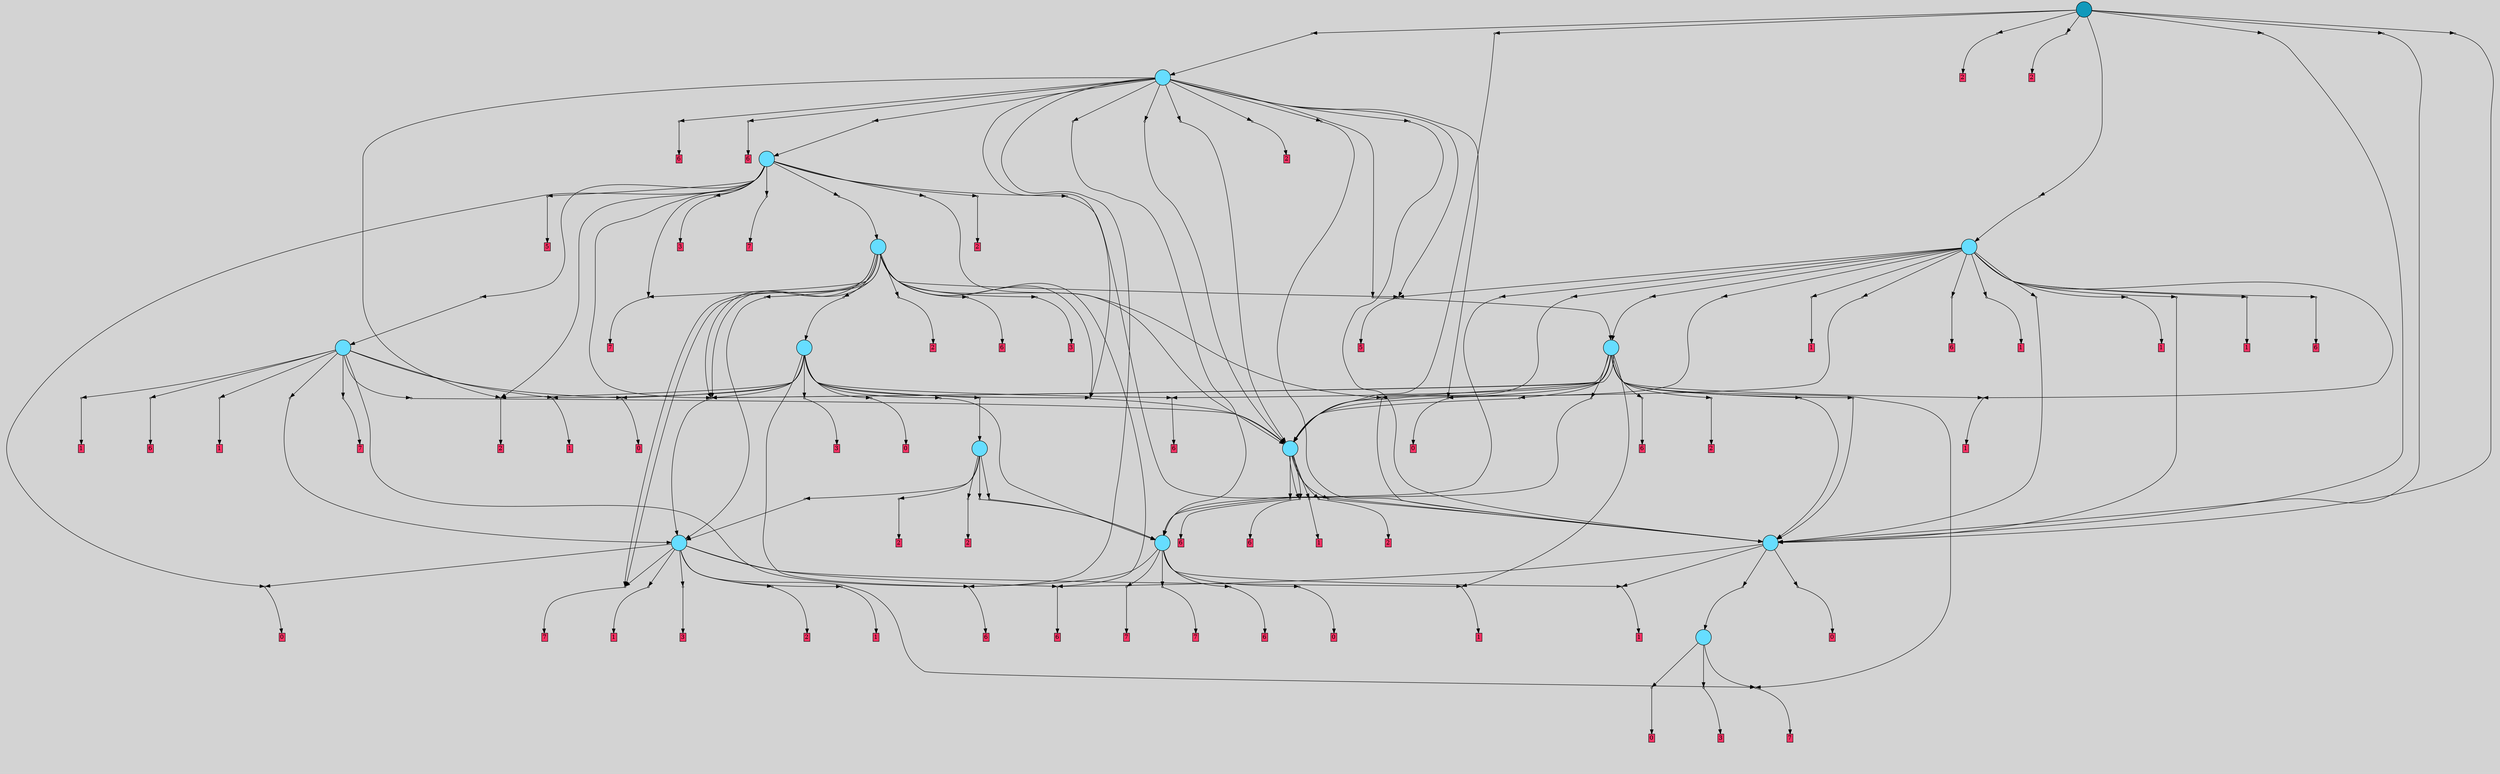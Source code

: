 // File exported with GEGELATI v1.3.1
// On the 2024-07-08 16:01:06
// With the MARL::MarlTPGGraphDotExporter
digraph{
	graph[pad = "0.212, 0.055" bgcolor = lightgray]
	node[shape=circle style = filled label = ""]
		T25 [fillcolor="#66ddff"]
		T29 [fillcolor="#66ddff"]
		T40 [fillcolor="#66ddff"]
		T70 [fillcolor="#66ddff"]
		T76 [fillcolor="#66ddff"]
		T113 [fillcolor="#66ddff"]
		T125 [fillcolor="#66ddff"]
		T153 [fillcolor="#66ddff"]
		T189 [fillcolor="#66ddff"]
		T210 [fillcolor="#66ddff"]
		T222 [fillcolor="#66ddff"]
		T242 [fillcolor="#66ddff"]
		T263 [fillcolor="#66ddff"]
		T314 [fillcolor="#1199bb"]
		P11105 [fillcolor="#cccccc" shape=point] //
		I11105 [shape=box style=invis label="0|5&4|4#1|6&#92;n4|7&4|7#1|0&#92;n0|4&3|7#2|7&#92;n8|4&4|1#1|0&#92;n7|0&2|2#1|5&#92;n6|5&4|2#1|1&#92;n3|4&4|3#2|1&#92;n8|0&3|3#0|1&#92;n7|3&0|7#4|3&#92;n3|5&3|1#3|5&#92;n"]
		P11105 -> I11105[style=invis]
		A7098 [fillcolor="#ff3366" shape=box margin=0.03 width=0 height=0 label="0"]
		T25 -> P11105 -> A7098
		P11106 [fillcolor="#cccccc" shape=point] //
		I11106 [shape=box style=invis label="4|3&2|2#4|6&#92;n7|0&2|5#4|0&#92;n5|1&0|1#0|1&#92;n"]
		P11106 -> I11106[style=invis]
		A7099 [fillcolor="#ff3366" shape=box margin=0.03 width=0 height=0 label="3"]
		T25 -> P11106 -> A7099
		P11107 [fillcolor="#cccccc" shape=point] //
		I11107 [shape=box style=invis label="7|0&2|7#2|7&#92;n7|7&2|5#1|7&#92;n4|3&3|2#4|2&#92;n"]
		P11107 -> I11107[style=invis]
		A7100 [fillcolor="#ff3366" shape=box margin=0.03 width=0 height=0 label="7"]
		T25 -> P11107 -> A7100
		P11108 [fillcolor="#cccccc" shape=point] //
		I11108 [shape=box style=invis label="0|5&4|4#1|6&#92;n5|6&4|2#0|5&#92;n4|7&4|7#1|0&#92;n0|4&3|7#2|7&#92;n8|4&4|1#1|0&#92;n7|0&2|2#1|5&#92;n7|3&0|7#4|3&#92;n3|4&4|3#2|1&#92;n8|0&3|3#0|1&#92;n6|6&4|2#1|1&#92;n"]
		P11108 -> I11108[style=invis]
		A7101 [fillcolor="#ff3366" shape=box margin=0.03 width=0 height=0 label="0"]
		T29 -> P11108 -> A7101
		P11109 [fillcolor="#cccccc" shape=point] //
		I11109 [shape=box style=invis label="8|5&2|3#1|3&#92;n3|0&0|5#1|4&#92;n3|3&1|2#2|1&#92;n8|1&0|7#3|3&#92;n0|5&1|2#2|7&#92;n"]
		P11109 -> I11109[style=invis]
		A7102 [fillcolor="#ff3366" shape=box margin=0.03 width=0 height=0 label="1"]
		T29 -> P11109 -> A7102
		P11110 [fillcolor="#cccccc" shape=point] //
		I11110 [shape=box style=invis label="7|2&2|0#3|7&#92;n5|4&2|3#0|6&#92;n5|7&0|5#1|4&#92;n2|5&3|4#0|5&#92;n7|1&3|7#0|3&#92;n4|2&3|2#0|2&#92;n3|4&0|3#1|3&#92;n7|2&2|2#0|4&#92;n2|3&0|1#0|6&#92;n5|7&2|3#3|7&#92;n"]
		P11110 -> I11110[style=invis]
		A7103 [fillcolor="#ff3366" shape=box margin=0.03 width=0 height=0 label="7"]
		T29 -> P11110 -> A7103
		P11111 [fillcolor="#cccccc" shape=point] //
		I11111 [shape=box style=invis label="8|6&2|6#3|3&#92;n1|0&0|5#2|2&#92;n7|5&2|0#0|6&#92;n0|5&3|0#2|5&#92;n3|4&1|1#0|7&#92;n"]
		P11111 -> I11111[style=invis]
		A7104 [fillcolor="#ff3366" shape=box margin=0.03 width=0 height=0 label="6"]
		T29 -> P11111 -> A7104
		P11112 [fillcolor="#cccccc" shape=point] //
		I11112 [shape=box style=invis label="1|1&4|0#0|1&#92;n7|0&2|7#2|7&#92;n4|3&3|2#4|2&#92;n7|7&2|5#1|7&#92;n"]
		P11112 -> I11112[style=invis]
		A7105 [fillcolor="#ff3366" shape=box margin=0.03 width=0 height=0 label="7"]
		T29 -> P11112 -> A7105
		P11113 [fillcolor="#cccccc" shape=point] //
		I11113 [shape=box style=invis label="7|6&4|7#0|1&#92;n2|5&2|5#1|0&#92;n7|1&3|4#1|6&#92;n4|3&1|3#0|6&#92;n"]
		P11113 -> I11113[style=invis]
		A7106 [fillcolor="#ff3366" shape=box margin=0.03 width=0 height=0 label="6"]
		T29 -> P11113 -> A7106
		P11114 [fillcolor="#cccccc" shape=point] //
		I11114 [shape=box style=invis label="6|3&0|4#1|2&#92;n1|3&2|4#1|2&#92;n4|7&4|7#1|0&#92;n3|5&3|1#3|5&#92;n8|0&3|3#0|1&#92;n7|0&4|2#1|5&#92;n3|5&4|3#2|1&#92;n7|3&0|7#4|3&#92;n0|4&3|7#2|7&#92;n"]
		P11114 -> I11114[style=invis]
		A7107 [fillcolor="#ff3366" shape=box margin=0.03 width=0 height=0 label="0"]
		T40 -> P11114 -> A7107
		P11115 [fillcolor="#cccccc" shape=point] //
		I11115 [shape=box style=invis label="2|1&4|0#4|2&#92;n1|4&4|2#2|5&#92;n6|7&3|2#3|4&#92;n2|2&3|5#1|2&#92;n4|7&3|1#1|3&#92;n8|2&4|3#0|7&#92;n0|0&3|2#1|1&#92;n2|1&3|3#4|1&#92;n"]
		P11115 -> I11115[style=invis]
		T40 -> P11115 -> T25
		T40 -> P11109
		P11116 [fillcolor="#cccccc" shape=point] //
		I11116 [shape=box style=invis label="8|6&2|6#3|3&#92;n3|4&1|1#0|7&#92;n1|0&0|5#2|2&#92;n0|5&3|0#2|4&#92;n0|5&2|0#0|6&#92;n"]
		P11116 -> I11116[style=invis]
		A7108 [fillcolor="#ff3366" shape=box margin=0.03 width=0 height=0 label="6"]
		T40 -> P11116 -> A7108
		P11117 [fillcolor="#cccccc" shape=point] //
		I11117 [shape=box style=invis label="4|0&0|5#2|2&#92;n8|0&1|1#2|7&#92;n7|0&2|0#1|5&#92;n7|0&4|7#0|1&#92;n1|2&1|2#3|2&#92;n4|7&1|1#3|7&#92;n"]
		P11117 -> I11117[style=invis]
		A7109 [fillcolor="#ff3366" shape=box margin=0.03 width=0 height=0 label="2"]
		T70 -> P11117 -> A7109
		P11118 [fillcolor="#cccccc" shape=point] //
		I11118 [shape=box style=invis label="4|0&2|1#4|5&#92;n4|7&2|2#4|6&#92;n2|3&2|5#3|1&#92;n"]
		P11118 -> I11118[style=invis]
		A7110 [fillcolor="#ff3366" shape=box margin=0.03 width=0 height=0 label="1"]
		T70 -> P11118 -> A7110
		P11119 [fillcolor="#cccccc" shape=point] //
		I11119 [shape=box style=invis label="3|0&1|6#3|0&#92;n"]
		P11119 -> I11119[style=invis]
		A7111 [fillcolor="#ff3366" shape=box margin=0.03 width=0 height=0 label="1"]
		T70 -> P11119 -> A7111
		P11120 [fillcolor="#cccccc" shape=point] //
		I11120 [shape=box style=invis label="2|0&2|1#1|6&#92;n6|4&0|7#1|0&#92;n4|6&2|1#4|1&#92;n6|7&2|2#4|6&#92;n"]
		P11120 -> I11120[style=invis]
		A7112 [fillcolor="#ff3366" shape=box margin=0.03 width=0 height=0 label="0"]
		T70 -> P11120 -> A7112
		P11121 [fillcolor="#cccccc" shape=point] //
		I11121 [shape=box style=invis label="3|5&0|0#2|7&#92;n6|0&4|0#1|0&#92;n1|1&0|7#4|2&#92;n"]
		P11121 -> I11121[style=invis]
		A7113 [fillcolor="#ff3366" shape=box margin=0.03 width=0 height=0 label="3"]
		T70 -> P11121 -> A7113
		T70 -> P11116
		P11122 [fillcolor="#cccccc" shape=point] //
		I11122 [shape=box style=invis label="7|2&2|0#3|7&#92;n5|7&0|5#1|4&#92;n5|4&2|3#4|6&#92;n2|5&3|4#0|5&#92;n7|1&3|7#0|3&#92;n4|2&3|2#0|2&#92;n3|4&0|3#1|3&#92;n7|2&2|2#0|4&#92;n2|3&0|1#0|6&#92;n"]
		P11122 -> I11122[style=invis]
		A7114 [fillcolor="#ff3366" shape=box margin=0.03 width=0 height=0 label="7"]
		T70 -> P11122 -> A7114
		P11123 [fillcolor="#cccccc" shape=point] //
		I11123 [shape=box style=invis label="8|5&2|5#0|0&#92;n5|0&2|6#2|4&#92;n"]
		P11123 -> I11123[style=invis]
		A7115 [fillcolor="#ff3366" shape=box margin=0.03 width=0 height=0 label="1"]
		T70 -> P11123 -> A7115
		T70 -> P11107
		P11124 [fillcolor="#cccccc" shape=point] //
		I11124 [shape=box style=invis label="5|3&2|0#4|4&#92;n4|0&0|5#2|2&#92;n7|0&2|0#1|2&#92;n4|2&1|3#1|6&#92;n3|7&3|6#3|5&#92;n1|2&0|2#3|2&#92;n8|0&1|1#0|7&#92;n7|0&4|7#4|1&#92;n"]
		P11124 -> I11124[style=invis]
		A7116 [fillcolor="#ff3366" shape=box margin=0.03 width=0 height=0 label="2"]
		T76 -> P11124 -> A7116
		P11125 [fillcolor="#cccccc" shape=point] //
		I11125 [shape=box style=invis label="4|6&2|2#4|5&#92;n6|7&2|2#4|6&#92;n2|0&2|1#1|6&#92;n6|4&0|7#1|0&#92;n"]
		P11125 -> I11125[style=invis]
		T76 -> P11125 -> T40
		P11126 [fillcolor="#cccccc" shape=point] //
		I11126 [shape=box style=invis label="8|0&3|6#2|7&#92;n8|6&2|6#3|3&#92;n1|0&0|5#2|2&#92;n3|4&1|1#0|7&#92;n0|5&3|0#2|5&#92;n7|5&0|0#0|6&#92;n"]
		P11126 -> I11126[style=invis]
		A7117 [fillcolor="#ff3366" shape=box margin=0.03 width=0 height=0 label="6"]
		T76 -> P11126 -> A7117
		P11127 [fillcolor="#cccccc" shape=point] //
		I11127 [shape=box style=invis label="2|6&4|7#2|6&#92;n7|2&4|6#1|5&#92;n5|3&0|5#4|3&#92;n8|3&1|1#3|1&#92;n3|1&1|6#3|0&#92;n7|0&2|4#1|4&#92;n"]
		P11127 -> I11127[style=invis]
		A7118 [fillcolor="#ff3366" shape=box margin=0.03 width=0 height=0 label="6"]
		T76 -> P11127 -> A7118
		T76 -> P11127
		P11128 [fillcolor="#cccccc" shape=point] //
		I11128 [shape=box style=invis label="2|3&3|5#3|1&#92;n4|7&2|2#4|6&#92;n4|0&2|1#4|5&#92;n"]
		P11128 -> I11128[style=invis]
		A7119 [fillcolor="#ff3366" shape=box margin=0.03 width=0 height=0 label="1"]
		T76 -> P11128 -> A7119
		P11129 [fillcolor="#cccccc" shape=point] //
		I11129 [shape=box style=invis label="1|0&2|3#4|7&#92;n3|3&0|2#4|5&#92;n"]
		P11129 -> I11129[style=invis]
		T113 -> P11129 -> T70
		P11130 [fillcolor="#cccccc" shape=point] //
		I11130 [shape=box style=invis label="4|2&1|3#1|6&#92;n4|0&0|5#2|2&#92;n7|0&2|0#1|5&#92;n7|0&4|7#0|1&#92;n1|2&2|2#3|7&#92;n4|7&1|1#3|7&#92;n"]
		P11130 -> I11130[style=invis]
		A7120 [fillcolor="#ff3366" shape=box margin=0.03 width=0 height=0 label="2"]
		T113 -> P11130 -> A7120
		P11131 [fillcolor="#cccccc" shape=point] //
		I11131 [shape=box style=invis label="4|6&2|1#4|5&#92;n4|4&1|6#0|7&#92;n2|0&2|1#1|2&#92;n6|4&0|7#1|0&#92;n6|7&2|2#4|6&#92;n"]
		P11131 -> I11131[style=invis]
		T113 -> P11131 -> T29
		P11132 [fillcolor="#cccccc" shape=point] //
		I11132 [shape=box style=invis label="8|0&1|1#2|7&#92;n4|0&0|5#2|2&#92;n4|2&1|3#1|6&#92;n7|0&2|0#1|5&#92;n7|0&4|7#0|1&#92;n1|2&2|2#3|2&#92;n4|7&1|1#3|7&#92;n"]
		P11132 -> I11132[style=invis]
		A7121 [fillcolor="#ff3366" shape=box margin=0.03 width=0 height=0 label="2"]
		T113 -> P11132 -> A7121
		P11133 [fillcolor="#cccccc" shape=point] //
		I11133 [shape=box style=invis label="4|6&2|1#4|5&#92;n4|4&1|6#3|7&#92;n6|4&0|7#1|0&#92;n2|0&2|1#1|2&#92;n6|7&2|2#4|6&#92;n"]
		P11133 -> I11133[style=invis]
		T113 -> P11133 -> T29
		P11134 [fillcolor="#cccccc" shape=point] //
		I11134 [shape=box style=invis label="1|0&1|1#3|0&#92;n2|5&0|3#0|4&#92;n4|1&2|7#1|6&#92;n"]
		P11134 -> I11134[style=invis]
		T125 -> P11134 -> T76
		P11135 [fillcolor="#cccccc" shape=point] //
		I11135 [shape=box style=invis label="1|6&0|0#4|5&#92;n6|4&3|7#3|3&#92;n7|3&3|6#2|3&#92;n1|5&2|3#4|5&#92;n5|3&3|1#4|7&#92;n2|5&4|7#3|4&#92;n5|4&2|3#4|0&#92;n"]
		P11135 -> I11135[style=invis]
		A7122 [fillcolor="#ff3366" shape=box margin=0.03 width=0 height=0 label="1"]
		T125 -> P11135 -> A7122
		P11136 [fillcolor="#cccccc" shape=point] //
		I11136 [shape=box style=invis label="2|3&2|1#0|6&#92;n8|5&3|4#0|5&#92;n5|4&2|3#4|6&#92;n7|1&3|7#0|3&#92;n5|7&0|5#1|4&#92;n4|2&3|2#0|2&#92;n3|4&0|5#1|3&#92;n7|0&4|0#2|4&#92;n7|2&2|0#3|7&#92;n"]
		P11136 -> I11136[style=invis]
		A7123 [fillcolor="#ff3366" shape=box margin=0.03 width=0 height=0 label="7"]
		T125 -> P11136 -> A7123
		P11137 [fillcolor="#cccccc" shape=point] //
		I11137 [shape=box style=invis label="0|4&4|6#3|4&#92;n4|0&1|5#0|1&#92;n"]
		P11137 -> I11137[style=invis]
		T125 -> P11137 -> T70
		P11138 [fillcolor="#cccccc" shape=point] //
		I11138 [shape=box style=invis label="4|5&1|6#1|0&#92;n6|6&0|5#4|6&#92;n4|4&0|6#3|5&#92;n"]
		P11138 -> I11138[style=invis]
		A7124 [fillcolor="#ff3366" shape=box margin=0.03 width=0 height=0 label="1"]
		T125 -> P11138 -> A7124
		T125 -> P11111
		P11139 [fillcolor="#cccccc" shape=point] //
		I11139 [shape=box style=invis label="1|3&2|4#1|2&#92;n6|3&0|4#1|2&#92;n4|7&4|7#1|0&#92;n3|5&3|1#3|5&#92;n8|0&3|3#0|1&#92;n7|0&4|2#1|5&#92;n3|5&4|3#2|1&#92;n7|3&0|7#4|3&#92;n8|4&3|7#2|7&#92;n"]
		P11139 -> I11139[style=invis]
		A7125 [fillcolor="#ff3366" shape=box margin=0.03 width=0 height=0 label="0"]
		T125 -> P11139 -> A7125
		P11140 [fillcolor="#cccccc" shape=point] //
		I11140 [shape=box style=invis label="2|1&0|2#1|5&#92;n7|6&2|3#3|2&#92;n5|0&2|7#4|3&#92;n"]
		P11140 -> I11140[style=invis]
		A7126 [fillcolor="#ff3366" shape=box margin=0.03 width=0 height=0 label="1"]
		T125 -> P11140 -> A7126
		P11141 [fillcolor="#cccccc" shape=point] //
		I11141 [shape=box style=invis label="6|0&3|5#3|2&#92;n5|5&0|6#1|0&#92;n6|4&4|1#1|6&#92;n5|3&2|4#1|0&#92;n5|5&1|0#3|2&#92;n7|5&2|0#0|6&#92;n7|2&4|6#0|7&#92;n"]
		P11141 -> I11141[style=invis]
		A7127 [fillcolor="#ff3366" shape=box margin=0.03 width=0 height=0 label="6"]
		T125 -> P11141 -> A7127
		P11142 [fillcolor="#cccccc" shape=point] //
		I11142 [shape=box style=invis label="4|1&2|7#1|6&#92;n2|1&1|6#4|0&#92;n2|2&0|3#0|4&#92;n1|0&2|1#3|0&#92;n0|0&1|5#2|3&#92;n"]
		P11142 -> I11142[style=invis]
		T153 -> P11142 -> T76
		T153 -> P11138
		T153 -> P11111
		P11143 [fillcolor="#cccccc" shape=point] //
		I11143 [shape=box style=invis label="1|4&1|1#1|2&#92;n6|0&3|3#1|3&#92;n5|5&2|1#2|3&#92;n3|3&4|4#1|2&#92;n"]
		P11143 -> I11143[style=invis]
		A7128 [fillcolor="#ff3366" shape=box margin=0.03 width=0 height=0 label="3"]
		T153 -> P11143 -> A7128
		P11144 [fillcolor="#cccccc" shape=point] //
		I11144 [shape=box style=invis label="7|0&4|2#4|5&#92;n6|3&0|4#1|2&#92;n8|0&3|3#0|1&#92;n4|7&4|7#1|0&#92;n5|5&3|1#3|5&#92;n3|0&0|2#1|6&#92;n7|3&0|7#4|3&#92;n3|5&4|3#2|1&#92;n8|3&2|4#1|2&#92;n8|4&3|7#2|7&#92;n"]
		P11144 -> I11144[style=invis]
		A7129 [fillcolor="#ff3366" shape=box margin=0.03 width=0 height=0 label="0"]
		T153 -> P11144 -> A7129
		P11145 [fillcolor="#cccccc" shape=point] //
		I11145 [shape=box style=invis label="4|0&1|0#0|1&#92;n0|4&4|6#3|4&#92;n"]
		P11145 -> I11145[style=invis]
		T153 -> P11145 -> T70
		P11146 [fillcolor="#cccccc" shape=point] //
		I11146 [shape=box style=invis label="0|5&3|0#2|5&#92;n1|0&0|5#2|2&#92;n8|6&1|6#3|3&#92;n3|4&1|1#0|7&#92;n"]
		P11146 -> I11146[style=invis]
		T153 -> P11146 -> T113
		P11147 [fillcolor="#cccccc" shape=point] //
		I11147 [shape=box style=invis label="7|0&4|7#1|1&#92;n7|4&2|0#1|5&#92;n0|1&4|7#2|1&#92;n4|0&2|5#1|2&#92;n"]
		P11147 -> I11147[style=invis]
		A7130 [fillcolor="#ff3366" shape=box margin=0.03 width=0 height=0 label="2"]
		T153 -> P11147 -> A7130
		P11148 [fillcolor="#cccccc" shape=point] //
		I11148 [shape=box style=invis label="7|0&0|7#1|3&#92;n8|2&3|0#3|2&#92;n2|5&2|0#0|5&#92;n8|5&0|2#3|5&#92;n7|2&2|5#2|3&#92;n3|3&1|1#2|7&#92;n0|7&4|5#1|7&#92;n"]
		P11148 -> I11148[style=invis]
		A7131 [fillcolor="#ff3366" shape=box margin=0.03 width=0 height=0 label="6"]
		T153 -> P11148 -> A7131
		P11149 [fillcolor="#cccccc" shape=point] //
		I11149 [shape=box style=invis label="4|7&2|1#4|5&#92;n4|7&0|1#2|2&#92;n2|0&2|1#1|2&#92;n4|4&1|6#0|7&#92;n6|4&0|7#1|0&#92;n"]
		P11149 -> I11149[style=invis]
		T153 -> P11149 -> T29
		T153 -> P11139
		T189 -> P11142
		P11150 [fillcolor="#cccccc" shape=point] //
		I11150 [shape=box style=invis label="0|7&1|4#4|5&#92;n3|0&3|5#1|1&#92;n8|1&0|0#2|4&#92;n0|4&2|6#0|6&#92;n8|7&3|3#0|1&#92;n7|6&4|4#1|6&#92;n3|7&4|3#2|1&#92;n7|4&2|3#3|0&#92;n8|7&3|5#2|4&#92;n1|4&4|3#2|7&#92;n"]
		P11150 -> I11150[style=invis]
		T189 -> P11150 -> T153
		T189 -> P11145
		P11151 [fillcolor="#cccccc" shape=point] //
		I11151 [shape=box style=invis label="2|4&0|2#4|0&#92;n0|1&4|7#2|1&#92;n7|4&2|0#1|5&#92;n4|0&2|5#1|2&#92;n"]
		P11151 -> I11151[style=invis]
		A7132 [fillcolor="#ff3366" shape=box margin=0.03 width=0 height=0 label="2"]
		T189 -> P11151 -> A7132
		T189 -> P11116
		P11152 [fillcolor="#cccccc" shape=point] //
		I11152 [shape=box style=invis label="3|0&3|2#3|5&#92;n"]
		P11152 -> I11152[style=invis]
		A7133 [fillcolor="#ff3366" shape=box margin=0.03 width=0 height=0 label="6"]
		T189 -> P11152 -> A7133
		T189 -> P11122
		P11153 [fillcolor="#cccccc" shape=point] //
		I11153 [shape=box style=invis label="2|3&0|1#0|6&#92;n8|5&3|4#0|5&#92;n5|4&2|3#4|6&#92;n5|7&0|5#1|4&#92;n7|1&3|7#0|3&#92;n4|2&3|2#0|2&#92;n3|4&0|5#1|3&#92;n7|0&4|0#2|4&#92;n7|2&2|0#3|7&#92;n"]
		P11153 -> I11153[style=invis]
		A7134 [fillcolor="#ff3366" shape=box margin=0.03 width=0 height=0 label="7"]
		T189 -> P11153 -> A7134
		P11154 [fillcolor="#cccccc" shape=point] //
		I11154 [shape=box style=invis label="6|0&3|3#3|2&#92;n6|4&4|1#1|6&#92;n7|5&2|6#0|6&#92;n2|0&2|2#2|4&#92;n5|5&2|6#1|4&#92;n7|2&4|6#0|7&#92;n5|5&1|0#3|2&#92;n"]
		P11154 -> I11154[style=invis]
		A7135 [fillcolor="#ff3366" shape=box margin=0.03 width=0 height=0 label="5"]
		T189 -> P11154 -> A7135
		P11155 [fillcolor="#cccccc" shape=point] //
		I11155 [shape=box style=invis label="3|7&3|6#0|1&#92;n5|6&4|4#1|6&#92;n3|0&2|5#4|5&#92;n"]
		P11155 -> I11155[style=invis]
		A7136 [fillcolor="#ff3366" shape=box margin=0.03 width=0 height=0 label="3"]
		T189 -> P11155 -> A7136
		P11156 [fillcolor="#cccccc" shape=point] //
		I11156 [shape=box style=invis label="7|5&1|1#0|5&#92;n6|0&2|3#3|3&#92;n0|4&4|4#0|4&#92;n"]
		P11156 -> I11156[style=invis]
		T189 -> P11156 -> T70
		T189 -> P11145
		T189 -> P11122
		P11157 [fillcolor="#cccccc" shape=point] //
		I11157 [shape=box style=invis label="8|5&0|7#3|0&#92;n5|6&3|6#2|6&#92;n6|7&2|2#4|4&#92;n3|0&4|0#1|5&#92;n1|5&2|2#1|5&#92;n6|6&0|2#0|4&#92;n4|1&2|2#4|5&#92;n1|6&3|3#1|0&#92;n3|1&2|5#4|5&#92;n6|7&4|4#0|0&#92;n"]
		P11157 -> I11157[style=invis]
		T189 -> P11157 -> T40
		P11158 [fillcolor="#cccccc" shape=point] //
		I11158 [shape=box style=invis label="8|6&2|6#3|3&#92;n1|0&0|7#2|7&#92;n7|5&2|0#0|6&#92;n1|2&0|7#3|1&#92;n0|5&3|0#2|5&#92;n3|4&1|1#0|7&#92;n"]
		P11158 -> I11158[style=invis]
		A7137 [fillcolor="#ff3366" shape=box margin=0.03 width=0 height=0 label="6"]
		T210 -> P11158 -> A7137
		T210 -> P11157
		P11159 [fillcolor="#cccccc" shape=point] //
		I11159 [shape=box style=invis label="7|0&4|7#1|1&#92;n7|5&0|0#3|7&#92;n7|4&2|0#1|5&#92;n4|0&2|5#1|2&#92;n0|1&4|7#2|1&#92;n"]
		P11159 -> I11159[style=invis]
		A7138 [fillcolor="#ff3366" shape=box margin=0.03 width=0 height=0 label="2"]
		T210 -> P11159 -> A7138
		P11160 [fillcolor="#cccccc" shape=point] //
		I11160 [shape=box style=invis label="3|1&3|1#1|3&#92;n3|2&0|2#4|5&#92;n4|2&0|4#3|7&#92;n0|0&2|3#3|0&#92;n"]
		P11160 -> I11160[style=invis]
		T210 -> P11160 -> T40
		P11161 [fillcolor="#cccccc" shape=point] //
		I11161 [shape=box style=invis label="6|3&0|4#1|2&#92;n4|7&4|7#1|0&#92;n1|3&4|4#1|2&#92;n3|5&3|1#3|5&#92;n8|0&3|3#0|1&#92;n7|0&4|2#1|5&#92;n3|5&4|3#2|1&#92;n7|3&0|7#4|3&#92;n"]
		P11161 -> I11161[style=invis]
		A7139 [fillcolor="#ff3366" shape=box margin=0.03 width=0 height=0 label="0"]
		T210 -> P11161 -> A7139
		P11162 [fillcolor="#cccccc" shape=point] //
		I11162 [shape=box style=invis label="5|4&4|7#1|4&#92;n5|0&4|5#2|6&#92;n2|2&1|1#4|0&#92;n4|2&0|3#3|1&#92;n8|5&1|2#2|1&#92;n3|4&1|3#2|1&#92;n4|5&4|6#4|6&#92;n"]
		P11162 -> I11162[style=invis]
		T210 -> P11162 -> T76
		P11163 [fillcolor="#cccccc" shape=point] //
		I11163 [shape=box style=invis label="6|4&0|7#1|0&#92;n2|0&2|1#1|6&#92;n4|6&2|7#4|5&#92;n6|0&2|0#4|2&#92;n"]
		P11163 -> I11163[style=invis]
		T210 -> P11163 -> T29
		T210 -> P11145
		P11164 [fillcolor="#cccccc" shape=point] //
		I11164 [shape=box style=invis label="6|0&2|5#4|6&#92;n5|4&3|4#0|6&#92;n1|6&4|6#0|7&#92;n"]
		P11164 -> I11164[style=invis]
		A7140 [fillcolor="#ff3366" shape=box margin=0.03 width=0 height=0 label="1"]
		T210 -> P11164 -> A7140
		P11165 [fillcolor="#cccccc" shape=point] //
		I11165 [shape=box style=invis label="8|5&0|7#3|0&#92;n6|7&2|2#4|4&#92;n5|6&3|6#2|6&#92;n3|0&4|0#1|5&#92;n1|5&2|2#1|5&#92;n6|6&0|2#0|4&#92;n4|1&2|2#4|5&#92;n1|6&3|3#1|0&#92;n3|4&2|5#4|5&#92;n6|7&4|4#0|0&#92;n"]
		P11165 -> I11165[style=invis]
		T210 -> P11165 -> T40
		T210 -> P11145
		T210 -> P11107
		T210 -> P11148
		T210 -> P11123
		P11166 [fillcolor="#cccccc" shape=point] //
		I11166 [shape=box style=invis label="0|0&1|4#2|3&#92;n3|7&2|4#0|3&#92;n1|5&2|1#3|0&#92;n2|2&0|3#0|3&#92;n4|1&2|7#1|6&#92;n"]
		P11166 -> I11166[style=invis]
		T222 -> P11166 -> T76
		P11167 [fillcolor="#cccccc" shape=point] //
		I11167 [shape=box style=invis label="5|2&2|1#2|3&#92;n3|5&2|6#2|7&#92;n5|2&2|1#4|7&#92;n0|4&1|1#1|2&#92;n6|0&3|3#1|3&#92;n"]
		P11167 -> I11167[style=invis]
		A7141 [fillcolor="#ff3366" shape=box margin=0.03 width=0 height=0 label="3"]
		T222 -> P11167 -> A7141
		T222 -> P11145
		P11168 [fillcolor="#cccccc" shape=point] //
		I11168 [shape=box style=invis label="7|1&3|7#2|3&#92;n8|5&3|4#0|5&#92;n7|0&4|0#2|4&#92;n3|4&0|5#1|3&#92;n5|0&0|5#1|4&#92;n2|3&0|1#0|6&#92;n7|2&2|0#3|7&#92;n7|2&0|6#3|6&#92;n5|4&4|3#4|6&#92;n7|1&3|2#0|2&#92;n"]
		P11168 -> I11168[style=invis]
		A7142 [fillcolor="#ff3366" shape=box margin=0.03 width=0 height=0 label="7"]
		T222 -> P11168 -> A7142
		P11169 [fillcolor="#cccccc" shape=point] //
		I11169 [shape=box style=invis label="3|5&0|3#3|5&#92;n7|0&3|6#4|3&#92;n"]
		P11169 -> I11169[style=invis]
		T222 -> P11169 -> T125
		P11170 [fillcolor="#cccccc" shape=point] //
		I11170 [shape=box style=invis label="3|0&4|6#3|6&#92;n0|2&4|6#2|3&#92;n"]
		P11170 -> I11170[style=invis]
		T222 -> P11170 -> T189
		T222 -> P11120
		P11171 [fillcolor="#cccccc" shape=point] //
		I11171 [shape=box style=invis label="3|1&3|3#1|3&#92;n3|2&0|2#4|5&#92;n0|0&2|3#3|0&#92;n4|2&0|4#3|7&#92;n3|2&0|4#1|6&#92;n"]
		P11171 -> I11171[style=invis]
		T222 -> P11171 -> T40
		P11172 [fillcolor="#cccccc" shape=point] //
		I11172 [shape=box style=invis label="4|0&0|5#2|2&#92;n7|0&4|7#0|1&#92;n8|0&1|1#2|7&#92;n7|7&2|0#1|5&#92;n5|0&2|1#0|6&#92;n8|3&1|3#2|3&#92;n1|2&2|2#3|1&#92;n4|7&1|1#3|7&#92;n"]
		P11172 -> I11172[style=invis]
		A7143 [fillcolor="#ff3366" shape=box margin=0.03 width=0 height=0 label="2"]
		T222 -> P11172 -> A7143
		T222 -> P11147
		P11173 [fillcolor="#cccccc" shape=point] //
		I11173 [shape=box style=invis label="2|0&2|2#2|4&#92;n6|4&4|1#3|6&#92;n7|5&2|6#0|6&#92;n6|0&3|3#3|2&#92;n5|5&2|6#1|4&#92;n7|2&4|6#0|7&#92;n5|5&1|0#3|2&#92;n"]
		P11173 -> I11173[style=invis]
		A7144 [fillcolor="#ff3366" shape=box margin=0.03 width=0 height=0 label="5"]
		T222 -> P11173 -> A7144
		T222 -> P11153
		P11174 [fillcolor="#cccccc" shape=point] //
		I11174 [shape=box style=invis label="2|7&2|2#4|3&#92;n3|7&1|2#0|4&#92;n1|0&1|0#0|7&#92;n0|0&3|1#4|5&#92;n4|3&0|0#3|6&#92;n"]
		P11174 -> I11174[style=invis]
		A7145 [fillcolor="#ff3366" shape=box margin=0.03 width=0 height=0 label="1"]
		T242 -> P11174 -> A7145
		P11175 [fillcolor="#cccccc" shape=point] //
		I11175 [shape=box style=invis label="5|4&2|2#2|6&#92;n8|3&4|6#3|7&#92;n4|2&2|5#1|0&#92;n7|5&2|0#0|6&#92;n2|3&3|3#3|1&#92;n0|5&3|0#2|5&#92;n1|0&0|5#2|2&#92;n"]
		P11175 -> I11175[style=invis]
		A7146 [fillcolor="#ff3366" shape=box margin=0.03 width=0 height=0 label="6"]
		T242 -> P11175 -> A7146
		P11176 [fillcolor="#cccccc" shape=point] //
		I11176 [shape=box style=invis label="6|5&0|7#1|0&#92;n6|7&2|2#4|6&#92;n4|6&2|2#4|5&#92;n"]
		P11176 -> I11176[style=invis]
		T242 -> P11176 -> T40
		P11177 [fillcolor="#cccccc" shape=point] //
		I11177 [shape=box style=invis label="5|0&4|3#1|2&#92;n7|4&2|0#2|7&#92;n"]
		P11177 -> I11177[style=invis]
		A7147 [fillcolor="#ff3366" shape=box margin=0.03 width=0 height=0 label="1"]
		T242 -> P11177 -> A7147
		P11178 [fillcolor="#cccccc" shape=point] //
		I11178 [shape=box style=invis label="5|7&1|5#4|0&#92;n7|0&2|0#1|3&#92;n"]
		P11178 -> I11178[style=invis]
		T242 -> P11178 -> T76
		P11179 [fillcolor="#cccccc" shape=point] //
		I11179 [shape=box style=invis label="5|4&0|7#1|0&#92;n4|4&1|6#3|7&#92;n4|6&2|1#4|5&#92;n2|0&2|1#1|2&#92;n"]
		P11179 -> I11179[style=invis]
		T242 -> P11179 -> T29
		P11180 [fillcolor="#cccccc" shape=point] //
		I11180 [shape=box style=invis label="7|0&4|0#3|1&#92;n2|2&3|0#4|0&#92;n8|3&1|1#3|0&#92;n5|6&2|7#4|5&#92;n2|4&4|3#0|4&#92;n"]
		P11180 -> I11180[style=invis]
		A7148 [fillcolor="#ff3366" shape=box margin=0.03 width=0 height=0 label="6"]
		T242 -> P11180 -> A7148
		P11181 [fillcolor="#cccccc" shape=point] //
		I11181 [shape=box style=invis label="4|2&2|7#1|6&#92;n6|3&2|5#4|0&#92;n2|5&0|3#0|4&#92;n1|0&1|1#3|0&#92;n"]
		P11181 -> I11181[style=invis]
		T242 -> P11181 -> T76
		P11182 [fillcolor="#cccccc" shape=point] //
		I11182 [shape=box style=invis label="6|3&0|4#1|2&#92;n8|0&3|3#0|1&#92;n1|3&4|4#1|2&#92;n7|7&0|0#2|6&#92;n3|5&3|1#3|5&#92;n3|5&4|3#2|1&#92;n7|0&4|5#1|5&#92;n4|0&4|7#1|0&#92;n7|3&0|7#4|3&#92;n"]
		P11182 -> I11182[style=invis]
		T242 -> P11182 -> T210
		T242 -> P11164
		T242 -> P11154
		P11183 [fillcolor="#cccccc" shape=point] //
		I11183 [shape=box style=invis label="8|0&1|2#2|2&#92;n2|3&3|5#3|1&#92;n6|0&2|1#4|5&#92;n4|7&2|2#4|6&#92;n"]
		P11183 -> I11183[style=invis]
		A7149 [fillcolor="#ff3366" shape=box margin=0.03 width=0 height=0 label="1"]
		T242 -> P11183 -> A7149
		P11184 [fillcolor="#cccccc" shape=point] //
		I11184 [shape=box style=invis label="5|7&1|5#4|0&#92;n5|7&4|4#1|1&#92;n7|0&2|2#1|3&#92;n"]
		P11184 -> I11184[style=invis]
		T242 -> P11184 -> T76
		P11185 [fillcolor="#cccccc" shape=point] //
		I11185 [shape=box style=invis label="5|0&2|6#2|4&#92;n3|6&0|5#1|5&#92;n"]
		P11185 -> I11185[style=invis]
		A7150 [fillcolor="#ff3366" shape=box margin=0.03 width=0 height=0 label="1"]
		T242 -> P11185 -> A7150
		P11186 [fillcolor="#cccccc" shape=point] //
		I11186 [shape=box style=invis label="2|3&0|3#0|5&#92;n7|0&2|2#3|1&#92;n6|5&0|7#1|0&#92;n4|7&2|6#4|6&#92;n"]
		P11186 -> I11186[style=invis]
		T242 -> P11186 -> T40
		P11187 [fillcolor="#cccccc" shape=point] //
		I11187 [shape=box style=invis label="6|2&1|5#0|1&#92;n3|1&4|4#4|2&#92;n3|5&1|7#0|7&#92;n3|0&0|1#2|2&#92;n1|2&2|6#1|6&#92;n4|3&2|3#4|6&#92;n"]
		P11187 -> I11187[style=invis]
		A7151 [fillcolor="#ff3366" shape=box margin=0.03 width=0 height=0 label="6"]
		T263 -> P11187 -> A7151
		T263 -> P11161
		P11188 [fillcolor="#cccccc" shape=point] //
		I11188 [shape=box style=invis label="7|5&3|0#0|6&#92;n4|2&4|5#1|0&#92;n1|0&0|5#2|2&#92;n0|3&3|4#3|3&#92;n2|3&3|3#3|1&#92;n0|5&3|0#2|5&#92;n"]
		P11188 -> I11188[style=invis]
		A7152 [fillcolor="#ff3366" shape=box margin=0.03 width=0 height=0 label="6"]
		T263 -> P11188 -> A7152
		T263 -> P11147
		P11189 [fillcolor="#cccccc" shape=point] //
		I11189 [shape=box style=invis label="5|2&4|2#3|7&#92;n8|5&2|3#0|3&#92;n3|0&2|2#4|6&#92;n4|4&3|0#4|6&#92;n"]
		P11189 -> I11189[style=invis]
		T263 -> P11189 -> T222
		P11190 [fillcolor="#cccccc" shape=point] //
		I11190 [shape=box style=invis label="4|7&0|4#2|6&#92;n7|0&2|0#1|3&#92;n5|0&1|5#4|0&#92;n"]
		P11190 -> I11190[style=invis]
		T263 -> P11190 -> T76
		P11191 [fillcolor="#cccccc" shape=point] //
		I11191 [shape=box style=invis label="5|4&0|7#1|0&#92;n2|0&2|1#1|2&#92;n4|0&1|6#3|7&#92;n"]
		P11191 -> I11191[style=invis]
		T263 -> P11191 -> T29
		P11192 [fillcolor="#cccccc" shape=point] //
		I11192 [shape=box style=invis label="2|5&0|3#0|4&#92;n6|3&3|5#4|0&#92;n4|2&2|7#1|6&#92;n1|0&1|1#3|0&#92;n"]
		P11192 -> I11192[style=invis]
		T263 -> P11192 -> T76
		P11193 [fillcolor="#cccccc" shape=point] //
		I11193 [shape=box style=invis label="0|3&0|3#0|5&#92;n7|0&2|2#3|1&#92;n4|7&2|6#4|6&#92;n6|5&0|7#1|0&#92;n"]
		P11193 -> I11193[style=invis]
		T263 -> P11193 -> T40
		P11194 [fillcolor="#cccccc" shape=point] //
		I11194 [shape=box style=invis label="6|3&0|4#1|2&#92;n3|5&3|1#3|5&#92;n1|3&4|4#1|2&#92;n7|7&0|0#2|6&#92;n8|0&3|3#0|1&#92;n8|5&4|3#2|1&#92;n7|0&4|5#1|5&#92;n4|0&4|7#1|0&#92;n7|3&0|7#4|3&#92;n"]
		P11194 -> I11194[style=invis]
		T263 -> P11194 -> T210
		P11195 [fillcolor="#cccccc" shape=point] //
		I11195 [shape=box style=invis label="3|0&1|0#2|7&#92;n6|4&1|6#1|5&#92;n3|2&2|5#1|6&#92;n"]
		P11195 -> I11195[style=invis]
		T263 -> P11195 -> T40
		P11196 [fillcolor="#cccccc" shape=point] //
		I11196 [shape=box style=invis label="0|1&4|7#2|1&#92;n2|4&2|0#1|5&#92;n4|0&2|5#1|2&#92;n6|0&4|7#1|1&#92;n8|7&3|3#3|2&#92;n"]
		P11196 -> I11196[style=invis]
		A7153 [fillcolor="#ff3366" shape=box margin=0.03 width=0 height=0 label="2"]
		T263 -> P11196 -> A7153
		T263 -> P11111
		T263 -> P11142
		T263 -> P11154
		P11197 [fillcolor="#cccccc" shape=point] //
		I11197 [shape=box style=invis label="4|2&3|7#1|6&#92;n0|0&1|1#3|0&#92;n1|0&3|1#2|3&#92;n"]
		P11197 -> I11197[style=invis]
		T314 -> P11197 -> T76
		P11198 [fillcolor="#cccccc" shape=point] //
		I11198 [shape=box style=invis label="8|7&3|3#3|2&#92;n0|7&4|7#2|1&#92;n6|0&4|7#1|1&#92;n7|6&0|4#4|7&#92;n"]
		P11198 -> I11198[style=invis]
		A7154 [fillcolor="#ff3366" shape=box margin=0.03 width=0 height=0 label="2"]
		T314 -> P11198 -> A7154
		P11199 [fillcolor="#cccccc" shape=point] //
		I11199 [shape=box style=invis label="3|0&1|7#3|0&#92;n6|2&2|1#2|0&#92;n"]
		P11199 -> I11199[style=invis]
		T314 -> P11199 -> T263
		P11200 [fillcolor="#cccccc" shape=point] //
		I11200 [shape=box style=invis label="4|2&1|3#1|6&#92;n4|0&0|5#3|2&#92;n8|0&1|1#2|7&#92;n4|7&1|1#3|7&#92;n7|0&4|7#0|1&#92;n1|2&2|2#3|1&#92;n7|0&2|0#1|5&#92;n1|1&4|7#2|6&#92;n"]
		P11200 -> I11200[style=invis]
		A7155 [fillcolor="#ff3366" shape=box margin=0.03 width=0 height=0 label="2"]
		T314 -> P11200 -> A7155
		P11201 [fillcolor="#cccccc" shape=point] //
		I11201 [shape=box style=invis label="4|7&1|5#0|0&#92;n2|7&3|2#0|6&#92;n4|0&4|2#2|2&#92;n2|4&0|5#1|0&#92;n4|6&3|2#4|1&#92;n6|1&4|3#0|3&#92;n6|6&2|5#0|4&#92;n1|1&1|0#2|5&#92;n3|7&4|4#0|0&#92;n7|1&3|5#2|6&#92;n"]
		P11201 -> I11201[style=invis]
		T314 -> P11201 -> T242
		P11202 [fillcolor="#cccccc" shape=point] //
		I11202 [shape=box style=invis label="2|3&0|0#2|6&#92;n4|7&1|6#4|6&#92;n2|0&1|0#0|7&#92;n8|7&4|0#4|1&#92;n1|6&4|6#0|0&#92;n"]
		P11202 -> I11202[style=invis]
		T314 -> P11202 -> T40
		P11203 [fillcolor="#cccccc" shape=point] //
		I11203 [shape=box style=invis label="3|7&0|2#2|0&#92;n3|2&2|1#1|6&#92;n3|0&1|0#2|7&#92;n"]
		P11203 -> I11203[style=invis]
		T314 -> P11203 -> T40
		P11204 [fillcolor="#cccccc" shape=point] //
		I11204 [shape=box style=invis label="0|6&1|6#2|5&#92;n6|4&3|1#0|0&#92;n6|6&0|2#2|4&#92;n1|0&0|4#0|5&#92;n4|1&2|2#4|6&#92;n"]
		P11204 -> I11204[style=invis]
		T314 -> P11204 -> T40
		{ rank= same T314 }
}
